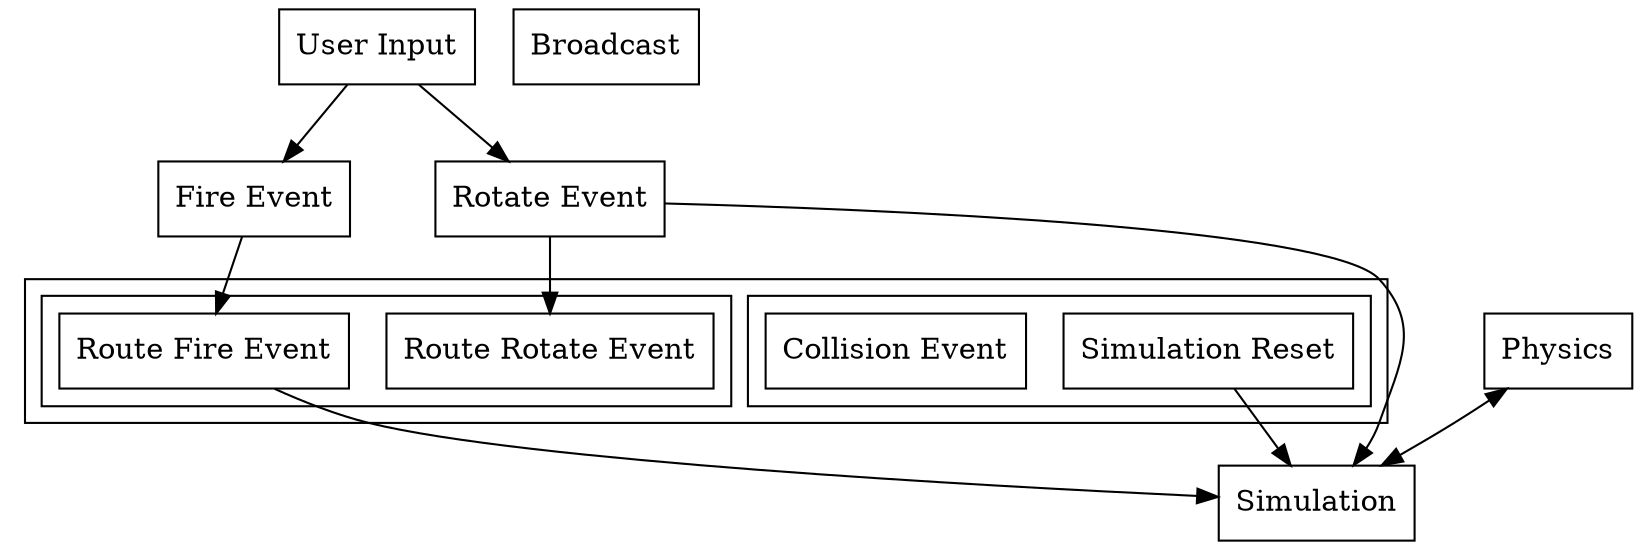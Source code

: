 digraph events {
  node [shape=record];

  user_input   [label = "User Input"];
  fire_event   [label = "Fire Event"];
  rotate_event [label = "Rotate Event"];
  simulation_reset [label = "Simulation Reset"];
  route_fire   [label = "Route Fire Event"];
  route_rotate [label = "Route Rotate Event"];
  simulation   [label = "Simulation"];
  broadcast    [label = "Broadcast"];

  collision_event [label = "Collision Event"];

  physics [label = "Physics"];

  physics -> simulation [dir=both];

  user_input -> fire_event -> route_fire -> simulation;
  user_input -> rotate_event -> route_rotate;

  rotate_event -> simulation;
  simulation_reset -> simulation;

  subgraph cluster_server {
	  subgraph cluster_server_o {
		  {rank=same simulation_reset collision_event}
	  }
	  subgraph cluster_server_r {
		  {rank=same route_fire route_rotate}
	  }
  }

}